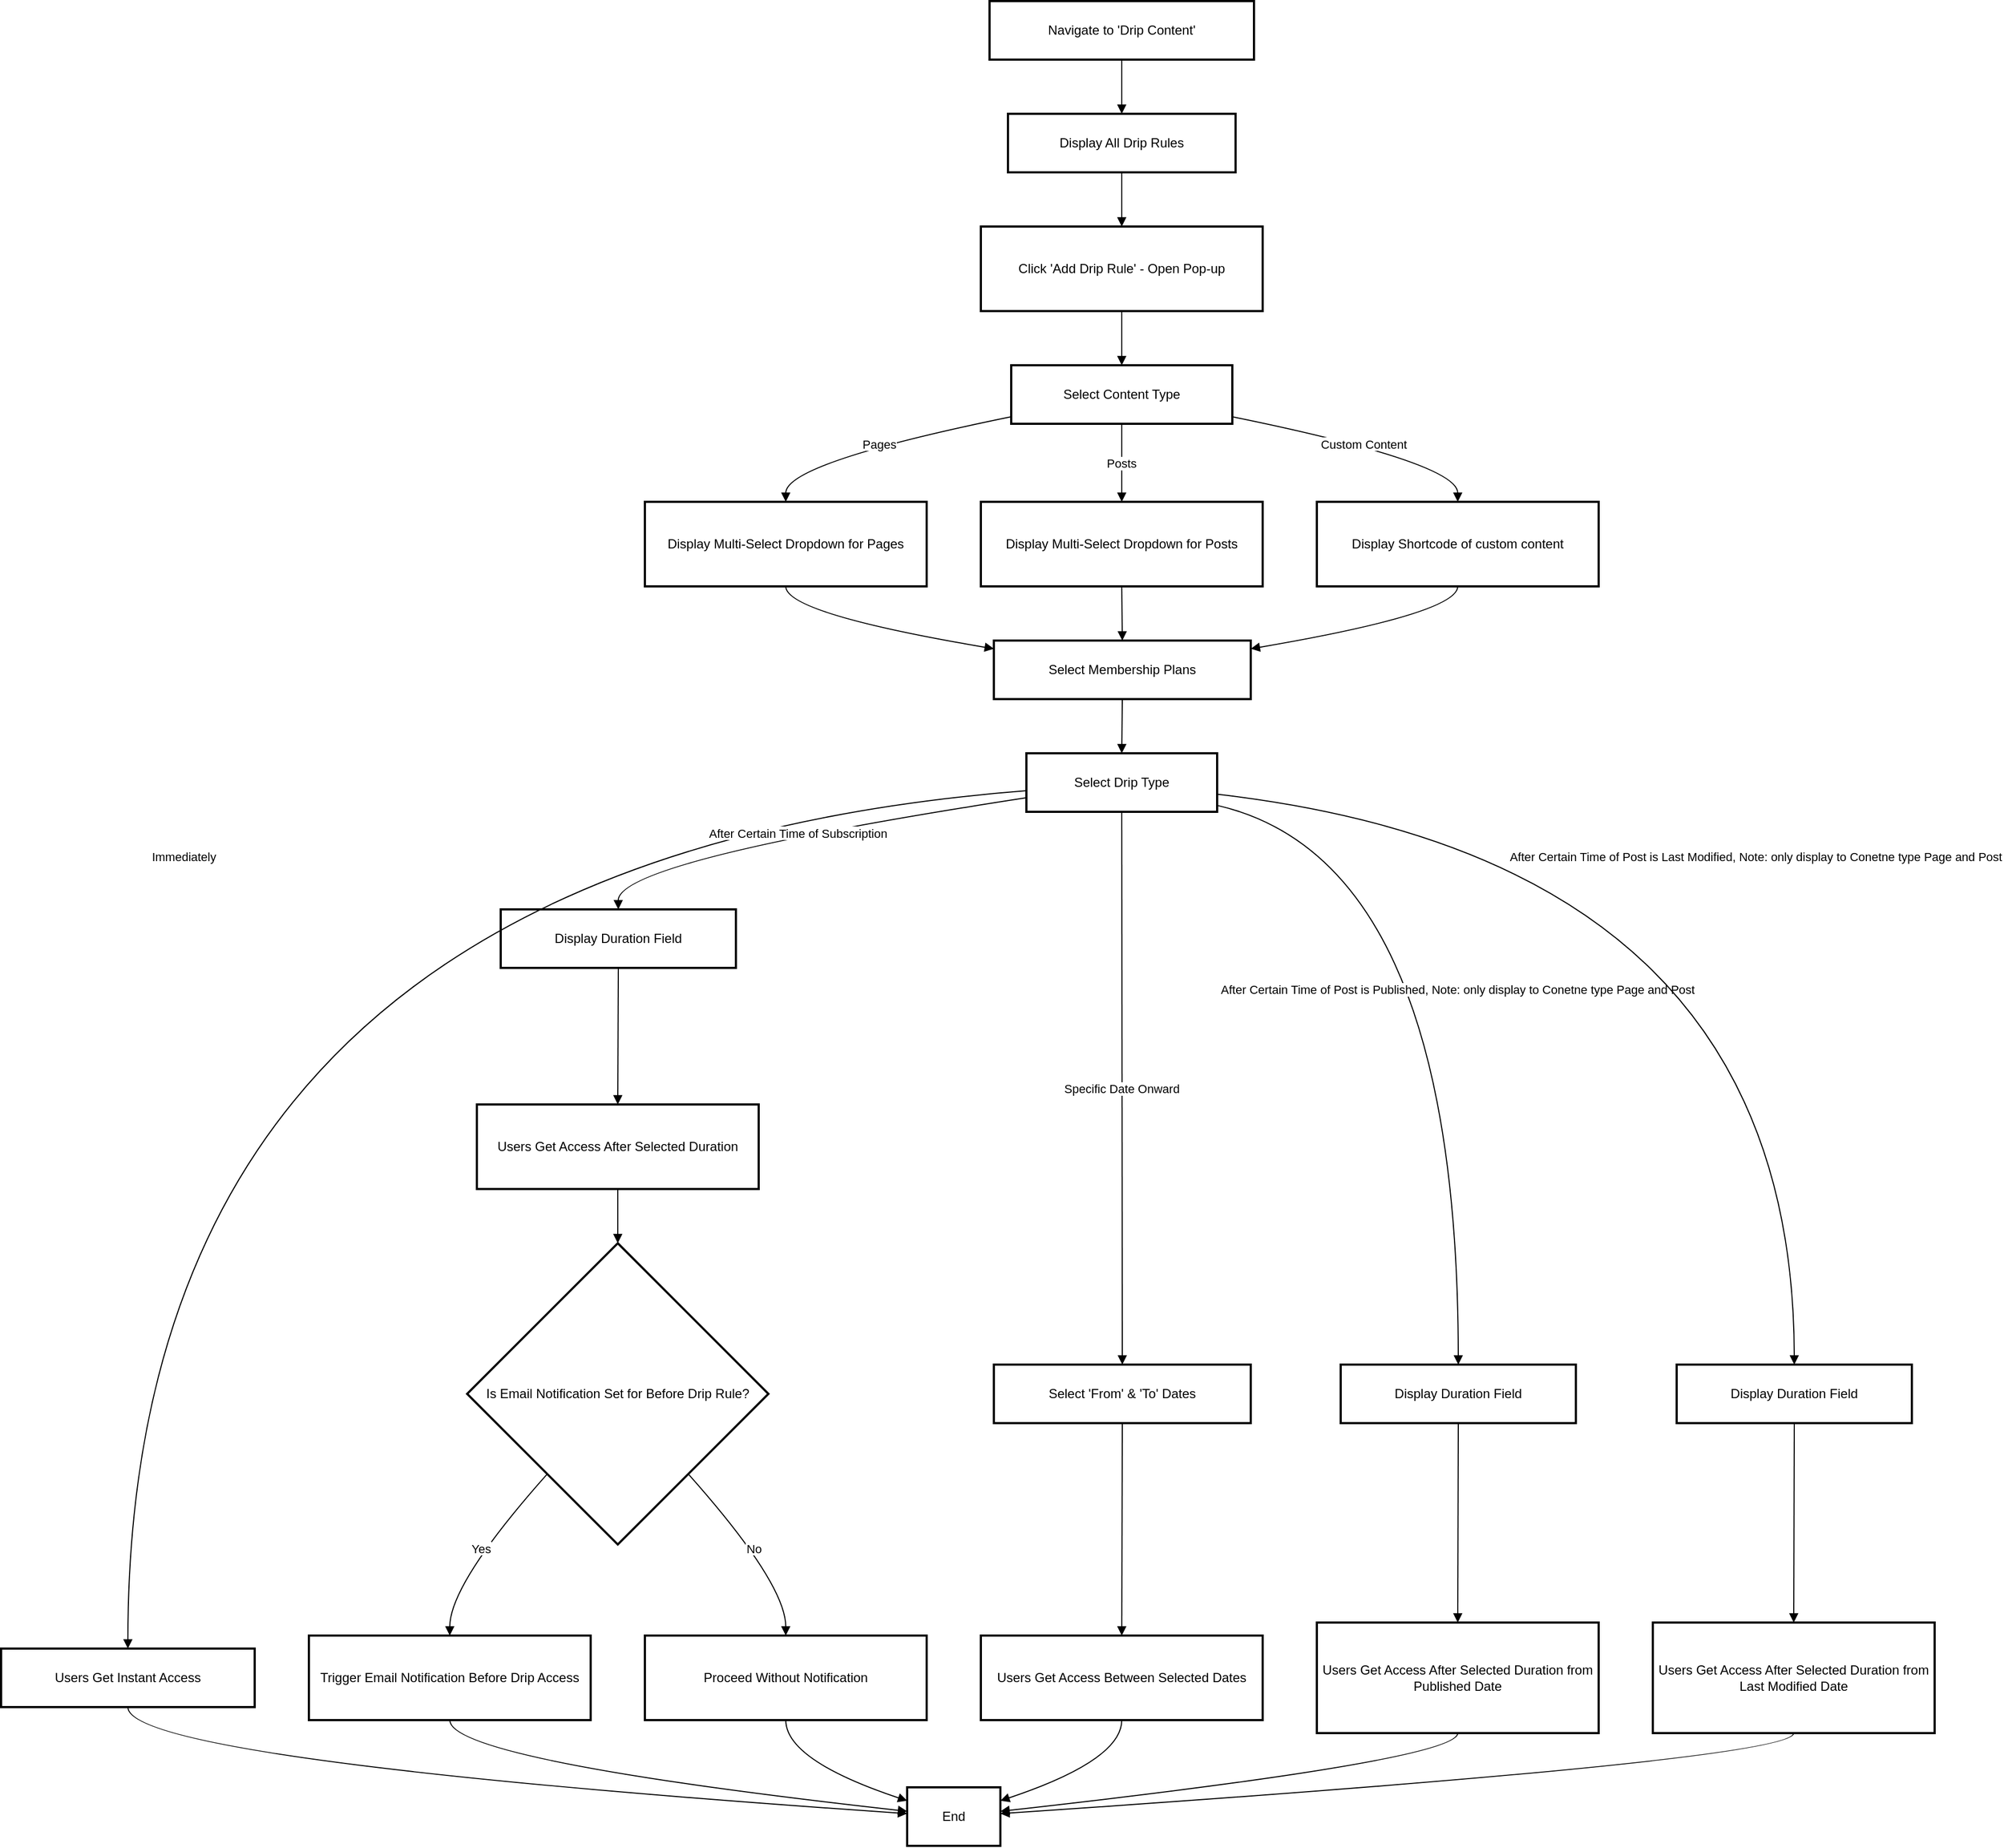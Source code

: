 <mxfile version="26.0.11">
  <diagram name="Page-1" id="jBnXo5_i2rZoOuIllD-2">
    <mxGraphModel dx="2100" dy="1044" grid="1" gridSize="10" guides="1" tooltips="1" connect="1" arrows="1" fold="1" page="1" pageScale="1" pageWidth="850" pageHeight="1100" math="0" shadow="0">
      <root>
        <mxCell id="0" />
        <mxCell id="1" parent="0" />
        <mxCell id="kS1Ct00nDXrHHadCBUYl-1" value="Navigate to &#39;Drip Content&#39;" style="whiteSpace=wrap;strokeWidth=2;" vertex="1" parent="1">
          <mxGeometry x="932" y="20" width="244" height="54" as="geometry" />
        </mxCell>
        <mxCell id="kS1Ct00nDXrHHadCBUYl-2" value="Display All Drip Rules" style="whiteSpace=wrap;strokeWidth=2;" vertex="1" parent="1">
          <mxGeometry x="949" y="124" width="210" height="54" as="geometry" />
        </mxCell>
        <mxCell id="kS1Ct00nDXrHHadCBUYl-3" value="Click &#39;Add Drip Rule&#39; - Open Pop-up" style="whiteSpace=wrap;strokeWidth=2;" vertex="1" parent="1">
          <mxGeometry x="924" y="228" width="260" height="78" as="geometry" />
        </mxCell>
        <mxCell id="kS1Ct00nDXrHHadCBUYl-4" value="Select Content Type" style="whiteSpace=wrap;strokeWidth=2;" vertex="1" parent="1">
          <mxGeometry x="952" y="356" width="204" height="54" as="geometry" />
        </mxCell>
        <mxCell id="kS1Ct00nDXrHHadCBUYl-5" value="Display Multi-Select Dropdown for Pages" style="whiteSpace=wrap;strokeWidth=2;" vertex="1" parent="1">
          <mxGeometry x="614" y="482" width="260" height="78" as="geometry" />
        </mxCell>
        <mxCell id="kS1Ct00nDXrHHadCBUYl-6" value="Display Multi-Select Dropdown for Posts" style="whiteSpace=wrap;strokeWidth=2;" vertex="1" parent="1">
          <mxGeometry x="924" y="482" width="260" height="78" as="geometry" />
        </mxCell>
        <mxCell id="kS1Ct00nDXrHHadCBUYl-7" value="Display Shortcode of custom content" style="whiteSpace=wrap;strokeWidth=2;" vertex="1" parent="1">
          <mxGeometry x="1234" y="482" width="260" height="78" as="geometry" />
        </mxCell>
        <mxCell id="kS1Ct00nDXrHHadCBUYl-8" value="Select Membership Plans" style="whiteSpace=wrap;strokeWidth=2;" vertex="1" parent="1">
          <mxGeometry x="936" y="610" width="237" height="54" as="geometry" />
        </mxCell>
        <mxCell id="kS1Ct00nDXrHHadCBUYl-9" value="Select Drip Type" style="whiteSpace=wrap;strokeWidth=2;" vertex="1" parent="1">
          <mxGeometry x="966" y="714" width="176" height="54" as="geometry" />
        </mxCell>
        <mxCell id="kS1Ct00nDXrHHadCBUYl-10" value="Users Get Instant Access" style="whiteSpace=wrap;strokeWidth=2;" vertex="1" parent="1">
          <mxGeometry x="20" y="1540" width="234" height="54" as="geometry" />
        </mxCell>
        <mxCell id="kS1Ct00nDXrHHadCBUYl-11" value="End" style="whiteSpace=wrap;strokeWidth=2;" vertex="1" parent="1">
          <mxGeometry x="856" y="1668" width="86" height="54" as="geometry" />
        </mxCell>
        <mxCell id="kS1Ct00nDXrHHadCBUYl-12" value="Display Duration Field" style="whiteSpace=wrap;strokeWidth=2;" vertex="1" parent="1">
          <mxGeometry x="481" y="858" width="217" height="54" as="geometry" />
        </mxCell>
        <mxCell id="kS1Ct00nDXrHHadCBUYl-13" value="Users Get Access After Selected Duration" style="whiteSpace=wrap;strokeWidth=2;" vertex="1" parent="1">
          <mxGeometry x="459" y="1038" width="260" height="78" as="geometry" />
        </mxCell>
        <mxCell id="kS1Ct00nDXrHHadCBUYl-14" value="Is Email Notification Set for Before Drip Rule?" style="rhombus;strokeWidth=2;whiteSpace=wrap;" vertex="1" parent="1">
          <mxGeometry x="450" y="1166" width="278" height="278" as="geometry" />
        </mxCell>
        <mxCell id="kS1Ct00nDXrHHadCBUYl-15" value="Trigger Email Notification Before Drip Access" style="whiteSpace=wrap;strokeWidth=2;" vertex="1" parent="1">
          <mxGeometry x="304" y="1528" width="260" height="78" as="geometry" />
        </mxCell>
        <mxCell id="kS1Ct00nDXrHHadCBUYl-16" value="Proceed Without Notification" style="whiteSpace=wrap;strokeWidth=2;" vertex="1" parent="1">
          <mxGeometry x="614" y="1528" width="260" height="78" as="geometry" />
        </mxCell>
        <mxCell id="kS1Ct00nDXrHHadCBUYl-17" value="Select &#39;From&#39; &amp; &#39;To&#39; Dates" style="whiteSpace=wrap;strokeWidth=2;" vertex="1" parent="1">
          <mxGeometry x="936" y="1278" width="237" height="54" as="geometry" />
        </mxCell>
        <mxCell id="kS1Ct00nDXrHHadCBUYl-18" value="Users Get Access Between Selected Dates" style="whiteSpace=wrap;strokeWidth=2;" vertex="1" parent="1">
          <mxGeometry x="924" y="1528" width="260" height="78" as="geometry" />
        </mxCell>
        <mxCell id="kS1Ct00nDXrHHadCBUYl-19" value="Display Duration Field" style="whiteSpace=wrap;strokeWidth=2;" vertex="1" parent="1">
          <mxGeometry x="1256" y="1278" width="217" height="54" as="geometry" />
        </mxCell>
        <mxCell id="kS1Ct00nDXrHHadCBUYl-20" value="Users Get Access After Selected Duration from Published Date" style="whiteSpace=wrap;strokeWidth=2;" vertex="1" parent="1">
          <mxGeometry x="1234" y="1516" width="260" height="102" as="geometry" />
        </mxCell>
        <mxCell id="kS1Ct00nDXrHHadCBUYl-21" value="Display Duration Field" style="whiteSpace=wrap;strokeWidth=2;" vertex="1" parent="1">
          <mxGeometry x="1566" y="1278" width="217" height="54" as="geometry" />
        </mxCell>
        <mxCell id="kS1Ct00nDXrHHadCBUYl-22" value="Users Get Access After Selected Duration from Last Modified Date" style="whiteSpace=wrap;strokeWidth=2;" vertex="1" parent="1">
          <mxGeometry x="1544" y="1516" width="260" height="102" as="geometry" />
        </mxCell>
        <mxCell id="kS1Ct00nDXrHHadCBUYl-23" value="" style="curved=1;startArrow=none;endArrow=block;exitX=0.5;exitY=1;entryX=0.5;entryY=0;rounded=0;" edge="1" parent="1" source="kS1Ct00nDXrHHadCBUYl-1" target="kS1Ct00nDXrHHadCBUYl-2">
          <mxGeometry relative="1" as="geometry">
            <Array as="points" />
          </mxGeometry>
        </mxCell>
        <mxCell id="kS1Ct00nDXrHHadCBUYl-24" value="" style="curved=1;startArrow=none;endArrow=block;exitX=0.5;exitY=1;entryX=0.5;entryY=0;rounded=0;" edge="1" parent="1" source="kS1Ct00nDXrHHadCBUYl-2" target="kS1Ct00nDXrHHadCBUYl-3">
          <mxGeometry relative="1" as="geometry">
            <Array as="points" />
          </mxGeometry>
        </mxCell>
        <mxCell id="kS1Ct00nDXrHHadCBUYl-25" value="" style="curved=1;startArrow=none;endArrow=block;exitX=0.5;exitY=1;entryX=0.5;entryY=0;rounded=0;" edge="1" parent="1" source="kS1Ct00nDXrHHadCBUYl-3" target="kS1Ct00nDXrHHadCBUYl-4">
          <mxGeometry relative="1" as="geometry">
            <Array as="points" />
          </mxGeometry>
        </mxCell>
        <mxCell id="kS1Ct00nDXrHHadCBUYl-26" value="Pages" style="curved=1;startArrow=none;endArrow=block;exitX=0;exitY=0.88;entryX=0.5;entryY=0.01;rounded=0;" edge="1" parent="1" source="kS1Ct00nDXrHHadCBUYl-4" target="kS1Ct00nDXrHHadCBUYl-5">
          <mxGeometry relative="1" as="geometry">
            <Array as="points">
              <mxPoint x="744" y="446" />
            </Array>
          </mxGeometry>
        </mxCell>
        <mxCell id="kS1Ct00nDXrHHadCBUYl-27" value="Posts" style="curved=1;startArrow=none;endArrow=block;exitX=0.5;exitY=1;entryX=0.5;entryY=0.01;rounded=0;" edge="1" parent="1" source="kS1Ct00nDXrHHadCBUYl-4" target="kS1Ct00nDXrHHadCBUYl-6">
          <mxGeometry relative="1" as="geometry">
            <Array as="points" />
          </mxGeometry>
        </mxCell>
        <mxCell id="kS1Ct00nDXrHHadCBUYl-28" value="Custom Content" style="curved=1;startArrow=none;endArrow=block;exitX=1;exitY=0.88;entryX=0.5;entryY=0.01;rounded=0;" edge="1" parent="1" source="kS1Ct00nDXrHHadCBUYl-4" target="kS1Ct00nDXrHHadCBUYl-7">
          <mxGeometry relative="1" as="geometry">
            <Array as="points">
              <mxPoint x="1364" y="446" />
            </Array>
          </mxGeometry>
        </mxCell>
        <mxCell id="kS1Ct00nDXrHHadCBUYl-29" value="" style="curved=1;startArrow=none;endArrow=block;exitX=0.5;exitY=1.01;entryX=0;entryY=0.14;rounded=0;" edge="1" parent="1" source="kS1Ct00nDXrHHadCBUYl-5" target="kS1Ct00nDXrHHadCBUYl-8">
          <mxGeometry relative="1" as="geometry">
            <Array as="points">
              <mxPoint x="744" y="585" />
            </Array>
          </mxGeometry>
        </mxCell>
        <mxCell id="kS1Ct00nDXrHHadCBUYl-30" value="" style="curved=1;startArrow=none;endArrow=block;exitX=0.5;exitY=1.01;entryX=0.5;entryY=0.01;rounded=0;" edge="1" parent="1" source="kS1Ct00nDXrHHadCBUYl-6" target="kS1Ct00nDXrHHadCBUYl-8">
          <mxGeometry relative="1" as="geometry">
            <Array as="points" />
          </mxGeometry>
        </mxCell>
        <mxCell id="kS1Ct00nDXrHHadCBUYl-31" value="" style="curved=1;startArrow=none;endArrow=block;exitX=0.5;exitY=1.01;entryX=1;entryY=0.14;rounded=0;" edge="1" parent="1" source="kS1Ct00nDXrHHadCBUYl-7" target="kS1Ct00nDXrHHadCBUYl-8">
          <mxGeometry relative="1" as="geometry">
            <Array as="points">
              <mxPoint x="1364" y="585" />
            </Array>
          </mxGeometry>
        </mxCell>
        <mxCell id="kS1Ct00nDXrHHadCBUYl-32" value="" style="curved=1;startArrow=none;endArrow=block;exitX=0.5;exitY=1.01;entryX=0.5;entryY=0.01;rounded=0;" edge="1" parent="1" source="kS1Ct00nDXrHHadCBUYl-8" target="kS1Ct00nDXrHHadCBUYl-9">
          <mxGeometry relative="1" as="geometry">
            <Array as="points" />
          </mxGeometry>
        </mxCell>
        <mxCell id="kS1Ct00nDXrHHadCBUYl-33" value="Immediately" style="curved=1;startArrow=none;endArrow=block;exitX=0;exitY=0.64;entryX=0.5;entryY=0;rounded=0;" edge="1" parent="1" source="kS1Ct00nDXrHHadCBUYl-9" target="kS1Ct00nDXrHHadCBUYl-10">
          <mxGeometry relative="1" as="geometry">
            <Array as="points">
              <mxPoint x="137" y="813" />
            </Array>
          </mxGeometry>
        </mxCell>
        <mxCell id="kS1Ct00nDXrHHadCBUYl-34" value="" style="curved=1;startArrow=none;endArrow=block;exitX=0.5;exitY=1;entryX=0;entryY=0.45;rounded=0;" edge="1" parent="1" source="kS1Ct00nDXrHHadCBUYl-10" target="kS1Ct00nDXrHHadCBUYl-11">
          <mxGeometry relative="1" as="geometry">
            <Array as="points">
              <mxPoint x="137" y="1643" />
            </Array>
          </mxGeometry>
        </mxCell>
        <mxCell id="kS1Ct00nDXrHHadCBUYl-35" value="After Certain Time of Subscription" style="curved=1;startArrow=none;endArrow=block;exitX=0;exitY=0.76;entryX=0.5;entryY=0.01;rounded=0;" edge="1" parent="1" source="kS1Ct00nDXrHHadCBUYl-9" target="kS1Ct00nDXrHHadCBUYl-12">
          <mxGeometry relative="1" as="geometry">
            <Array as="points">
              <mxPoint x="589" y="813" />
            </Array>
          </mxGeometry>
        </mxCell>
        <mxCell id="kS1Ct00nDXrHHadCBUYl-36" value="" style="curved=1;startArrow=none;endArrow=block;exitX=0.5;exitY=1.01;entryX=0.5;entryY=-0.01;rounded=0;" edge="1" parent="1" source="kS1Ct00nDXrHHadCBUYl-12" target="kS1Ct00nDXrHHadCBUYl-13">
          <mxGeometry relative="1" as="geometry">
            <Array as="points" />
          </mxGeometry>
        </mxCell>
        <mxCell id="kS1Ct00nDXrHHadCBUYl-37" value="" style="curved=1;startArrow=none;endArrow=block;exitX=0.5;exitY=0.99;entryX=0.5;entryY=0;rounded=0;" edge="1" parent="1" source="kS1Ct00nDXrHHadCBUYl-13" target="kS1Ct00nDXrHHadCBUYl-14">
          <mxGeometry relative="1" as="geometry">
            <Array as="points" />
          </mxGeometry>
        </mxCell>
        <mxCell id="kS1Ct00nDXrHHadCBUYl-38" value="Yes" style="curved=1;startArrow=none;endArrow=block;exitX=0.06;exitY=1;entryX=0.5;entryY=0;rounded=0;" edge="1" parent="1" source="kS1Ct00nDXrHHadCBUYl-14" target="kS1Ct00nDXrHHadCBUYl-15">
          <mxGeometry relative="1" as="geometry">
            <Array as="points">
              <mxPoint x="434" y="1480" />
            </Array>
          </mxGeometry>
        </mxCell>
        <mxCell id="kS1Ct00nDXrHHadCBUYl-39" value="No" style="curved=1;startArrow=none;endArrow=block;exitX=0.94;exitY=1;entryX=0.5;entryY=0;rounded=0;" edge="1" parent="1" source="kS1Ct00nDXrHHadCBUYl-14" target="kS1Ct00nDXrHHadCBUYl-16">
          <mxGeometry relative="1" as="geometry">
            <Array as="points">
              <mxPoint x="744" y="1480" />
            </Array>
          </mxGeometry>
        </mxCell>
        <mxCell id="kS1Ct00nDXrHHadCBUYl-40" value="" style="curved=1;startArrow=none;endArrow=block;exitX=0.5;exitY=1;entryX=0;entryY=0.41;rounded=0;" edge="1" parent="1" source="kS1Ct00nDXrHHadCBUYl-15" target="kS1Ct00nDXrHHadCBUYl-11">
          <mxGeometry relative="1" as="geometry">
            <Array as="points">
              <mxPoint x="434" y="1643" />
            </Array>
          </mxGeometry>
        </mxCell>
        <mxCell id="kS1Ct00nDXrHHadCBUYl-41" value="" style="curved=1;startArrow=none;endArrow=block;exitX=0.5;exitY=1;entryX=0;entryY=0.23;rounded=0;" edge="1" parent="1" source="kS1Ct00nDXrHHadCBUYl-16" target="kS1Ct00nDXrHHadCBUYl-11">
          <mxGeometry relative="1" as="geometry">
            <Array as="points">
              <mxPoint x="744" y="1643" />
            </Array>
          </mxGeometry>
        </mxCell>
        <mxCell id="kS1Ct00nDXrHHadCBUYl-42" value="Specific Date Onward" style="curved=1;startArrow=none;endArrow=block;exitX=0.5;exitY=1.01;entryX=0.5;entryY=-0.01;rounded=0;" edge="1" parent="1" source="kS1Ct00nDXrHHadCBUYl-9" target="kS1Ct00nDXrHHadCBUYl-17">
          <mxGeometry relative="1" as="geometry">
            <Array as="points" />
          </mxGeometry>
        </mxCell>
        <mxCell id="kS1Ct00nDXrHHadCBUYl-43" value="" style="curved=1;startArrow=none;endArrow=block;exitX=0.5;exitY=0.99;entryX=0.5;entryY=0;rounded=0;" edge="1" parent="1" source="kS1Ct00nDXrHHadCBUYl-17" target="kS1Ct00nDXrHHadCBUYl-18">
          <mxGeometry relative="1" as="geometry">
            <Array as="points" />
          </mxGeometry>
        </mxCell>
        <mxCell id="kS1Ct00nDXrHHadCBUYl-44" value="" style="curved=1;startArrow=none;endArrow=block;exitX=0.5;exitY=1;entryX=1;entryY=0.23;rounded=0;" edge="1" parent="1" source="kS1Ct00nDXrHHadCBUYl-18" target="kS1Ct00nDXrHHadCBUYl-11">
          <mxGeometry relative="1" as="geometry">
            <Array as="points">
              <mxPoint x="1054" y="1643" />
            </Array>
          </mxGeometry>
        </mxCell>
        <mxCell id="kS1Ct00nDXrHHadCBUYl-45" value="After Certain Time of Post is Published, Note: only display to Conetne type Page and Post" style="curved=1;startArrow=none;endArrow=block;exitX=1;exitY=0.89;entryX=0.5;entryY=-0.01;rounded=0;" edge="1" parent="1" source="kS1Ct00nDXrHHadCBUYl-9" target="kS1Ct00nDXrHHadCBUYl-19">
          <mxGeometry relative="1" as="geometry">
            <Array as="points">
              <mxPoint x="1364" y="813" />
            </Array>
          </mxGeometry>
        </mxCell>
        <mxCell id="kS1Ct00nDXrHHadCBUYl-46" value="" style="curved=1;startArrow=none;endArrow=block;exitX=0.5;exitY=0.99;entryX=0.5;entryY=0;rounded=0;" edge="1" parent="1" source="kS1Ct00nDXrHHadCBUYl-19" target="kS1Ct00nDXrHHadCBUYl-20">
          <mxGeometry relative="1" as="geometry">
            <Array as="points" />
          </mxGeometry>
        </mxCell>
        <mxCell id="kS1Ct00nDXrHHadCBUYl-47" value="" style="curved=1;startArrow=none;endArrow=block;exitX=0.5;exitY=1;entryX=1;entryY=0.41;rounded=0;" edge="1" parent="1" source="kS1Ct00nDXrHHadCBUYl-20" target="kS1Ct00nDXrHHadCBUYl-11">
          <mxGeometry relative="1" as="geometry">
            <Array as="points">
              <mxPoint x="1364" y="1643" />
            </Array>
          </mxGeometry>
        </mxCell>
        <mxCell id="kS1Ct00nDXrHHadCBUYl-48" value="After Certain Time of Post is Last Modified, Note: only display to Conetne type Page and Post" style="curved=1;startArrow=none;endArrow=block;exitX=1;exitY=0.7;entryX=0.5;entryY=-0.01;rounded=0;" edge="1" parent="1" source="kS1Ct00nDXrHHadCBUYl-9" target="kS1Ct00nDXrHHadCBUYl-21">
          <mxGeometry relative="1" as="geometry">
            <Array as="points">
              <mxPoint x="1674" y="813" />
            </Array>
          </mxGeometry>
        </mxCell>
        <mxCell id="kS1Ct00nDXrHHadCBUYl-49" value="" style="curved=1;startArrow=none;endArrow=block;exitX=0.5;exitY=0.99;entryX=0.5;entryY=0;rounded=0;" edge="1" parent="1" source="kS1Ct00nDXrHHadCBUYl-21" target="kS1Ct00nDXrHHadCBUYl-22">
          <mxGeometry relative="1" as="geometry">
            <Array as="points" />
          </mxGeometry>
        </mxCell>
        <mxCell id="kS1Ct00nDXrHHadCBUYl-50" value="" style="curved=1;startArrow=none;endArrow=block;exitX=0.5;exitY=1;entryX=1;entryY=0.45;rounded=0;" edge="1" parent="1" source="kS1Ct00nDXrHHadCBUYl-22" target="kS1Ct00nDXrHHadCBUYl-11">
          <mxGeometry relative="1" as="geometry">
            <Array as="points">
              <mxPoint x="1674" y="1643" />
            </Array>
          </mxGeometry>
        </mxCell>
      </root>
    </mxGraphModel>
  </diagram>
</mxfile>
